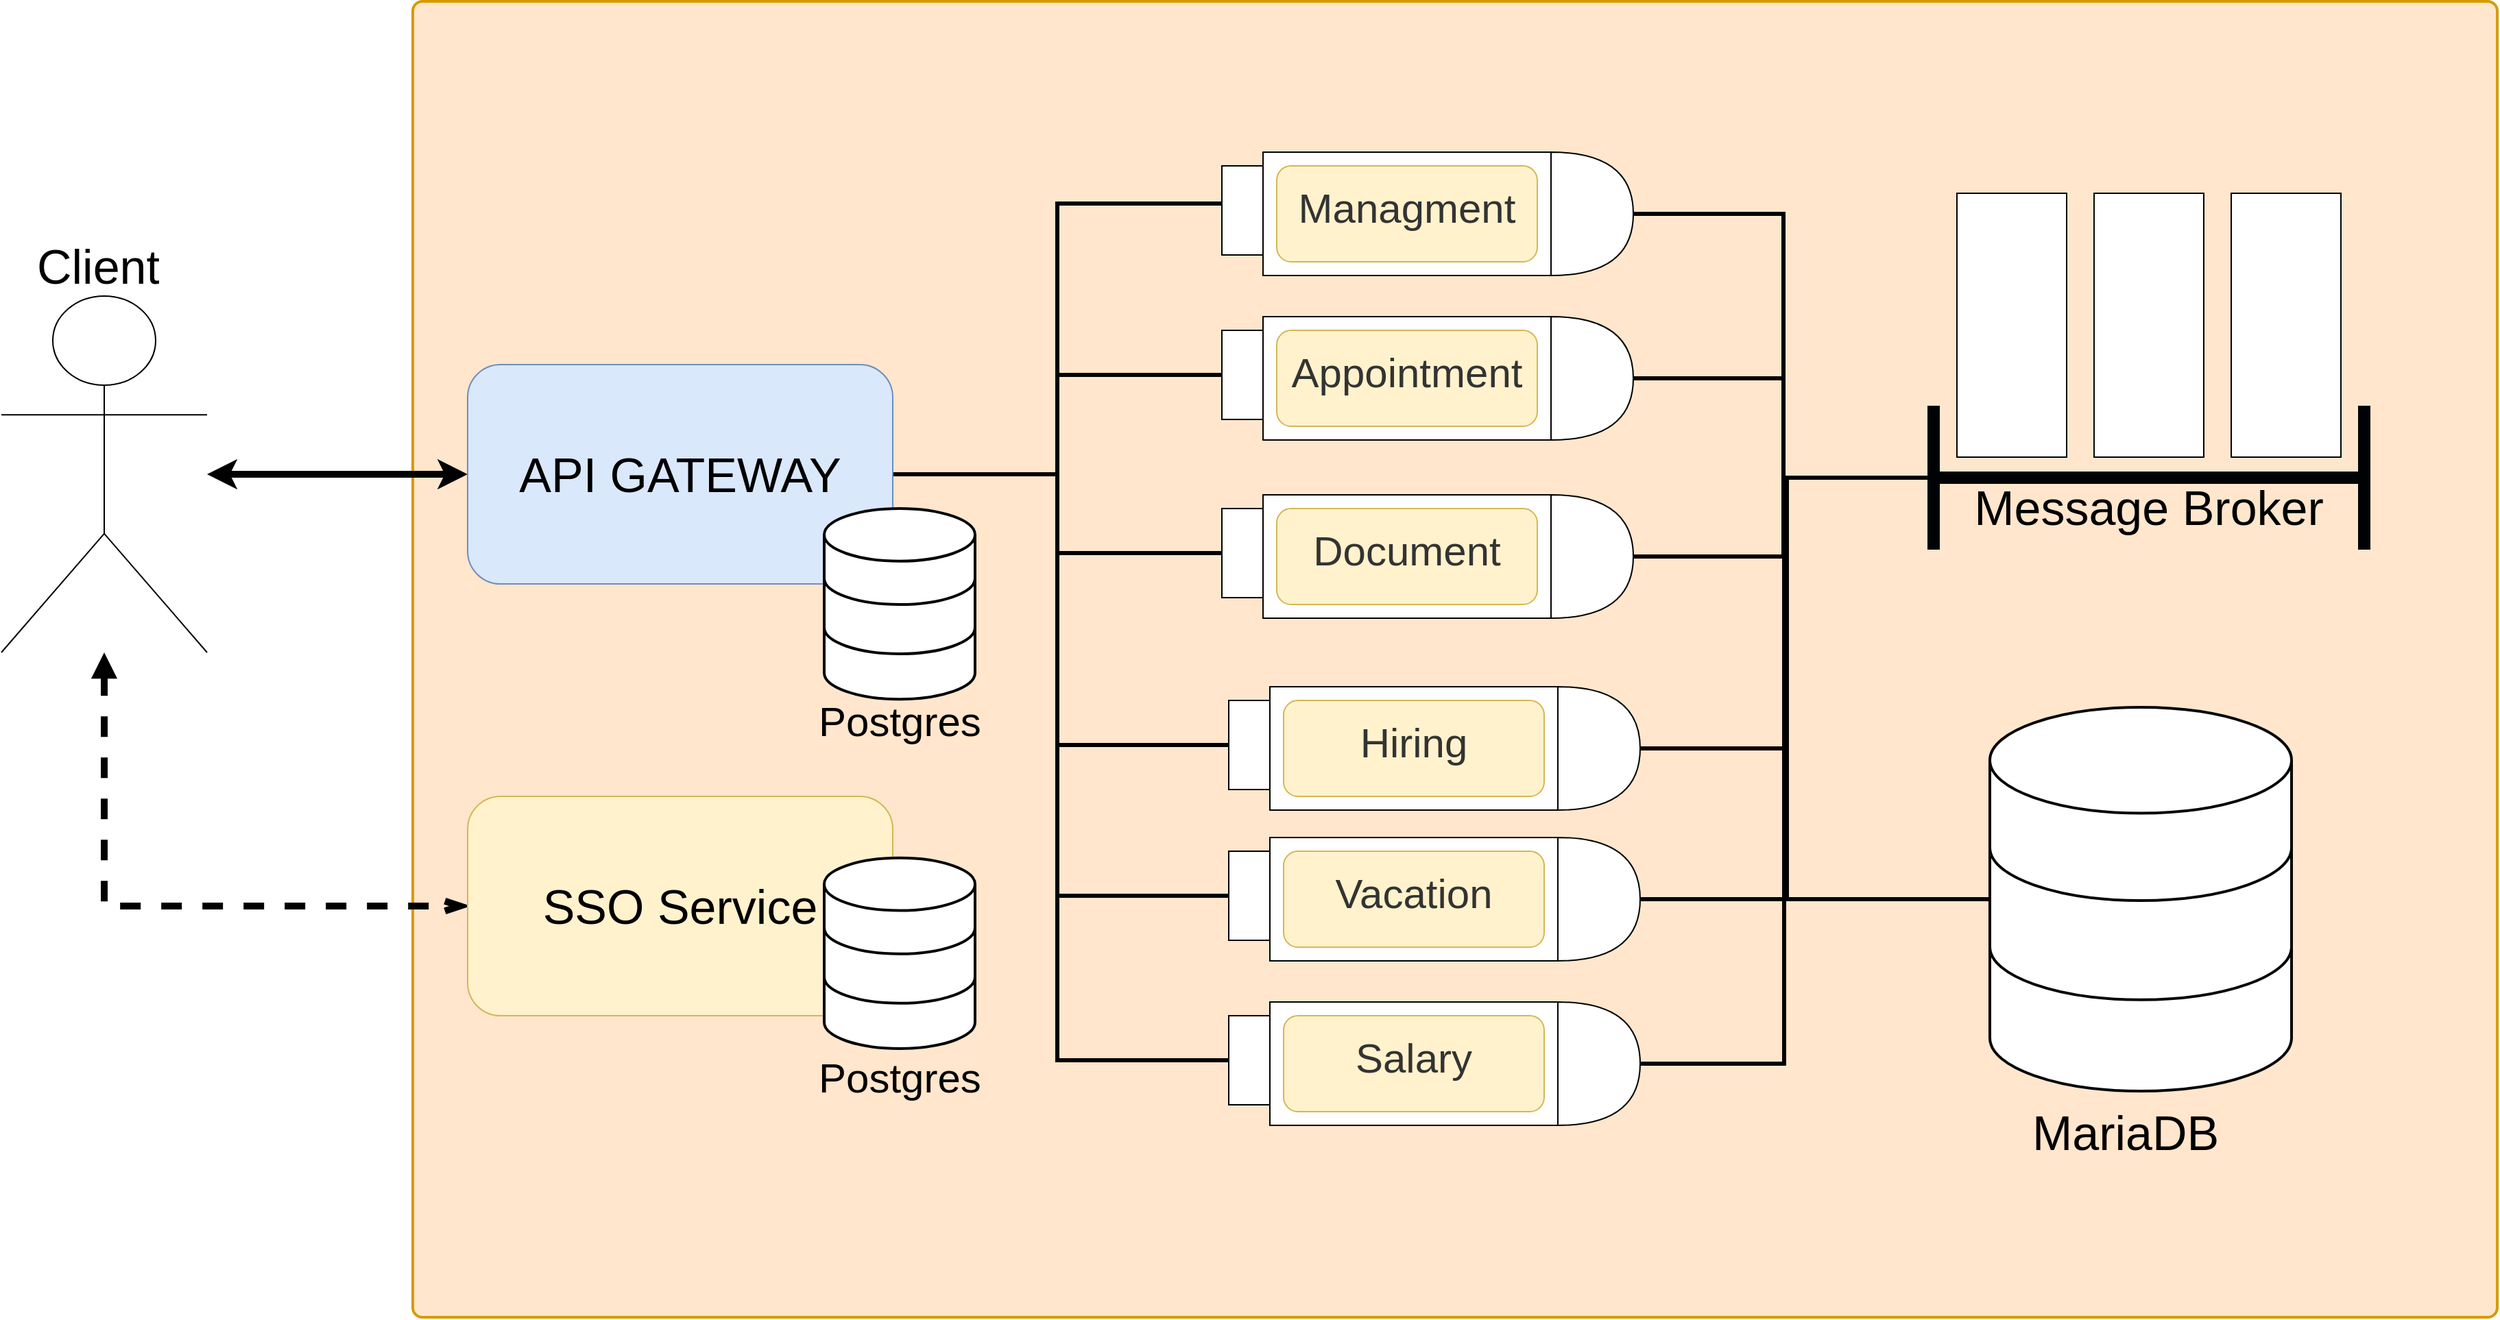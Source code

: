 <mxfile version="20.5.3" type="embed"><diagram id="cSNN79PYNdNSPv4F7xAm" name="SystemArchitecture"><mxGraphModel dx="3020" dy="1355" grid="1" gridSize="10" guides="1" tooltips="1" connect="1" arrows="1" fold="1" page="1" pageScale="1" pageWidth="827" pageHeight="1169" math="0" shadow="0"><root><mxCell id="0"/><mxCell id="1" parent="0"/><mxCell id="87" value="" style="rounded=1;whiteSpace=wrap;html=1;absoluteArcSize=1;arcSize=14;strokeWidth=2;strokeColor=#d79b00;fontSize=35;fillColor=#ffe6cc;" vertex="1" parent="1"><mxGeometry x="-470" y="50" width="1520" height="960" as="geometry"/></mxCell><mxCell id="49" style="edgeStyle=orthogonalEdgeStyle;rounded=0;orthogonalLoop=1;jettySize=auto;html=1;entryX=0;entryY=0.5;entryDx=0;entryDy=0;fontSize=35;strokeWidth=5;startArrow=classic;startFill=1;" edge="1" parent="1" source="eByOiYNADUTrQ8LfuvtY-17" target="47"><mxGeometry relative="1" as="geometry"/></mxCell><mxCell id="51" style="edgeStyle=orthogonalEdgeStyle;rounded=0;orthogonalLoop=1;jettySize=auto;html=1;entryX=0;entryY=0.5;entryDx=0;entryDy=0;strokeWidth=5;fontSize=35;dashed=1;endArrow=openThin;endFill=0;startArrow=block;startFill=1;" edge="1" parent="1" source="eByOiYNADUTrQ8LfuvtY-17" target="50"><mxGeometry relative="1" as="geometry"><Array as="points"><mxPoint x="-695" y="710"/></Array></mxGeometry></mxCell><mxCell id="eByOiYNADUTrQ8LfuvtY-17" value="" style="shape=umlActor;verticalLabelPosition=bottom;verticalAlign=top;html=1;outlineConnect=0;fontSize=29;" parent="1" vertex="1"><mxGeometry x="-770" y="265" width="150" height="260" as="geometry"/></mxCell><mxCell id="3" value="" style="rounded=0;whiteSpace=wrap;html=1;" vertex="1" parent="1"><mxGeometry x="150" y="410" width="210" height="90" as="geometry"/></mxCell><mxCell id="5" value="" style="rounded=1;whiteSpace=wrap;html=1;fillColor=#fff2cc;strokeColor=#d6b656;" vertex="1" parent="1"><mxGeometry x="160" y="420" width="190" height="70" as="geometry"/></mxCell><mxCell id="6" value="Document" style="text;strokeColor=none;fillColor=none;align=center;verticalAlign=middle;spacingLeft=4;spacingRight=4;overflow=hidden;points=[[0,0.5],[1,0.5]];portConstraint=eastwest;rotatable=0;fontSize=30;fontColor=#333333;" vertex="1" parent="1"><mxGeometry x="130" y="420" width="250" height="55" as="geometry"/></mxCell><mxCell id="7" value="" style="rounded=0;whiteSpace=wrap;html=1;" vertex="1" parent="1"><mxGeometry x="155" y="550" width="210" height="90" as="geometry"/></mxCell><mxCell id="8" value="" style="rounded=1;whiteSpace=wrap;html=1;fillColor=#fff2cc;strokeColor=#d6b656;" vertex="1" parent="1"><mxGeometry x="165" y="560" width="190" height="70" as="geometry"/></mxCell><mxCell id="9" value="Hiring" style="text;strokeColor=none;fillColor=none;align=center;verticalAlign=middle;spacingLeft=4;spacingRight=4;overflow=hidden;points=[[0,0.5],[1,0.5]];portConstraint=eastwest;rotatable=0;fontSize=30;fontColor=#333333;" vertex="1" parent="1"><mxGeometry x="135" y="560" width="250" height="55" as="geometry"/></mxCell><mxCell id="13" value="" style="rounded=0;whiteSpace=wrap;html=1;" vertex="1" parent="1"><mxGeometry x="150" y="280" width="210" height="90" as="geometry"/></mxCell><mxCell id="14" value="" style="rounded=1;whiteSpace=wrap;html=1;fillColor=#fff2cc;strokeColor=#d6b656;" vertex="1" parent="1"><mxGeometry x="160" y="290" width="190" height="70" as="geometry"/></mxCell><mxCell id="15" value="Appointment" style="text;strokeColor=none;fillColor=none;align=center;verticalAlign=middle;spacingLeft=4;spacingRight=4;overflow=hidden;points=[[0,0.5],[1,0.5]];portConstraint=eastwest;rotatable=0;fontSize=30;fontColor=#333333;" vertex="1" parent="1"><mxGeometry x="130" y="290" width="250" height="55" as="geometry"/></mxCell><mxCell id="24" value="" style="rounded=0;whiteSpace=wrap;html=1;" vertex="1" parent="1"><mxGeometry x="155" y="660" width="210" height="90" as="geometry"/></mxCell><mxCell id="25" value="" style="rounded=1;whiteSpace=wrap;html=1;fillColor=#fff2cc;strokeColor=#d6b656;" vertex="1" parent="1"><mxGeometry x="165" y="670" width="190" height="70" as="geometry"/></mxCell><mxCell id="26" value="Vacation" style="text;strokeColor=none;fillColor=none;align=center;verticalAlign=middle;spacingLeft=4;spacingRight=4;overflow=hidden;points=[[0,0.5],[1,0.5]];portConstraint=eastwest;rotatable=0;fontSize=30;fontColor=#333333;" vertex="1" parent="1"><mxGeometry x="135" y="670" width="250" height="55" as="geometry"/></mxCell><mxCell id="27" value="" style="rounded=0;whiteSpace=wrap;html=1;" vertex="1" parent="1"><mxGeometry x="155" y="780" width="210" height="90" as="geometry"/></mxCell><mxCell id="28" value="" style="rounded=1;whiteSpace=wrap;html=1;fillColor=#fff2cc;strokeColor=#d6b656;" vertex="1" parent="1"><mxGeometry x="165" y="790" width="190" height="70" as="geometry"/></mxCell><mxCell id="29" value="Salary" style="text;strokeColor=none;fillColor=none;align=center;verticalAlign=middle;spacingLeft=4;spacingRight=4;overflow=hidden;points=[[0,0.5],[1,0.5]];portConstraint=eastwest;rotatable=0;fontSize=30;fontColor=#333333;" vertex="1" parent="1"><mxGeometry x="135" y="790" width="250" height="55" as="geometry"/></mxCell><mxCell id="30" value="" style="rounded=0;whiteSpace=wrap;html=1;" vertex="1" parent="1"><mxGeometry x="150" y="160" width="210" height="90" as="geometry"/></mxCell><mxCell id="31" value="" style="rounded=1;whiteSpace=wrap;html=1;fillColor=#fff2cc;strokeColor=#d6b656;" vertex="1" parent="1"><mxGeometry x="160" y="170" width="190" height="70" as="geometry"/></mxCell><mxCell id="32" value="Managment" style="text;strokeColor=none;fillColor=none;align=center;verticalAlign=middle;spacingLeft=4;spacingRight=4;overflow=hidden;points=[[0,0.5],[1,0.5]];portConstraint=eastwest;rotatable=0;fontSize=30;fontColor=#333333;" vertex="1" parent="1"><mxGeometry x="130" y="170" width="250" height="55" as="geometry"/></mxCell><mxCell id="34" value="" style="rounded=0;whiteSpace=wrap;html=1;" vertex="1" parent="1"><mxGeometry x="120" y="290" width="30" height="65" as="geometry"/></mxCell><mxCell id="35" value="" style="rounded=0;whiteSpace=wrap;html=1;" vertex="1" parent="1"><mxGeometry x="120" y="420" width="30" height="65" as="geometry"/></mxCell><mxCell id="36" value="" style="rounded=0;whiteSpace=wrap;html=1;" vertex="1" parent="1"><mxGeometry x="125" y="560" width="30" height="65" as="geometry"/></mxCell><mxCell id="37" value="" style="rounded=0;whiteSpace=wrap;html=1;" vertex="1" parent="1"><mxGeometry x="125" y="670" width="30" height="65" as="geometry"/></mxCell><mxCell id="38" value="" style="rounded=0;whiteSpace=wrap;html=1;" vertex="1" parent="1"><mxGeometry x="125" y="790" width="30" height="65" as="geometry"/></mxCell><mxCell id="78" style="edgeStyle=orthogonalEdgeStyle;rounded=0;orthogonalLoop=1;jettySize=auto;html=1;entryX=0;entryY=0.5;entryDx=0;entryDy=0;entryPerimeter=0;strokeWidth=3;fontSize=35;startArrow=none;startFill=0;endArrow=none;endFill=0;" edge="1" parent="1" source="39" target="67"><mxGeometry relative="1" as="geometry"/></mxCell><mxCell id="39" value="" style="shape=or;whiteSpace=wrap;html=1;" vertex="1" parent="1"><mxGeometry x="360" y="160" width="60" height="90" as="geometry"/></mxCell><mxCell id="79" style="edgeStyle=orthogonalEdgeStyle;rounded=0;orthogonalLoop=1;jettySize=auto;html=1;entryX=0;entryY=0.5;entryDx=0;entryDy=0;entryPerimeter=0;strokeWidth=3;fontSize=35;startArrow=none;startFill=0;endArrow=none;endFill=0;" edge="1" parent="1" source="41" target="67"><mxGeometry relative="1" as="geometry"/></mxCell><mxCell id="41" value="" style="shape=or;whiteSpace=wrap;html=1;" vertex="1" parent="1"><mxGeometry x="360" y="280" width="60" height="90" as="geometry"/></mxCell><mxCell id="81" style="edgeStyle=orthogonalEdgeStyle;rounded=0;orthogonalLoop=1;jettySize=auto;html=1;entryX=0;entryY=0.5;entryDx=0;entryDy=0;entryPerimeter=0;strokeWidth=3;fontSize=35;startArrow=none;startFill=0;endArrow=none;endFill=0;" edge="1" parent="1" source="42" target="67"><mxGeometry relative="1" as="geometry"/></mxCell><mxCell id="42" value="" style="shape=or;whiteSpace=wrap;html=1;" vertex="1" parent="1"><mxGeometry x="360" y="410" width="60" height="90" as="geometry"/></mxCell><mxCell id="82" style="edgeStyle=orthogonalEdgeStyle;rounded=0;orthogonalLoop=1;jettySize=auto;html=1;entryX=0;entryY=0.5;entryDx=0;entryDy=0;entryPerimeter=0;strokeWidth=3;fontSize=35;startArrow=none;startFill=0;endArrow=none;endFill=0;" edge="1" parent="1" source="43" target="67"><mxGeometry relative="1" as="geometry"><Array as="points"><mxPoint x="530" y="595"/><mxPoint x="530" y="397"/></Array></mxGeometry></mxCell><mxCell id="43" value="" style="shape=or;whiteSpace=wrap;html=1;" vertex="1" parent="1"><mxGeometry x="365" y="550" width="60" height="90" as="geometry"/></mxCell><mxCell id="83" style="edgeStyle=orthogonalEdgeStyle;rounded=0;orthogonalLoop=1;jettySize=auto;html=1;entryX=0;entryY=0.5;entryDx=0;entryDy=0;entryPerimeter=0;strokeWidth=3;fontSize=35;startArrow=none;startFill=0;endArrow=none;endFill=0;" edge="1" parent="1" source="44" target="67"><mxGeometry relative="1" as="geometry"><Array as="points"><mxPoint x="532" y="705"/><mxPoint x="532" y="397"/></Array></mxGeometry></mxCell><mxCell id="44" value="" style="shape=or;whiteSpace=wrap;html=1;" vertex="1" parent="1"><mxGeometry x="365" y="660" width="60" height="90" as="geometry"/></mxCell><mxCell id="84" style="edgeStyle=orthogonalEdgeStyle;rounded=0;orthogonalLoop=1;jettySize=auto;html=1;entryX=0;entryY=0.5;entryDx=0;entryDy=0;entryPerimeter=0;strokeWidth=3;fontSize=35;startArrow=none;startFill=0;endArrow=none;endFill=0;" edge="1" parent="1" source="45" target="67"><mxGeometry relative="1" as="geometry"><Array as="points"><mxPoint x="530" y="825"/><mxPoint x="530" y="397"/></Array></mxGeometry></mxCell><mxCell id="45" value="" style="shape=or;whiteSpace=wrap;html=1;" vertex="1" parent="1"><mxGeometry x="365" y="780" width="60" height="90" as="geometry"/></mxCell><mxCell id="71" style="edgeStyle=orthogonalEdgeStyle;rounded=0;orthogonalLoop=1;jettySize=auto;html=1;entryX=0;entryY=0.5;entryDx=0;entryDy=0;strokeWidth=3;fontSize=35;startArrow=none;startFill=0;endArrow=none;endFill=0;" edge="1" parent="1" source="47" target="32"><mxGeometry relative="1" as="geometry"><Array as="points"><mxPoint y="395"/><mxPoint y="198"/></Array></mxGeometry></mxCell><mxCell id="72" style="edgeStyle=orthogonalEdgeStyle;rounded=0;orthogonalLoop=1;jettySize=auto;html=1;entryX=0;entryY=0.5;entryDx=0;entryDy=0;strokeWidth=3;fontSize=35;startArrow=none;startFill=0;endArrow=none;endFill=0;" edge="1" parent="1" source="47" target="34"><mxGeometry relative="1" as="geometry"/></mxCell><mxCell id="74" style="edgeStyle=orthogonalEdgeStyle;rounded=0;orthogonalLoop=1;jettySize=auto;html=1;entryX=0;entryY=0.5;entryDx=0;entryDy=0;strokeWidth=3;fontSize=35;startArrow=none;startFill=0;endArrow=none;endFill=0;" edge="1" parent="1" source="47" target="35"><mxGeometry relative="1" as="geometry"/></mxCell><mxCell id="75" style="edgeStyle=orthogonalEdgeStyle;rounded=0;orthogonalLoop=1;jettySize=auto;html=1;entryX=0;entryY=0.5;entryDx=0;entryDy=0;strokeWidth=3;fontSize=35;startArrow=none;startFill=0;endArrow=none;endFill=0;" edge="1" parent="1" source="47" target="36"><mxGeometry relative="1" as="geometry"><Array as="points"><mxPoint y="395"/><mxPoint y="593"/></Array></mxGeometry></mxCell><mxCell id="76" style="edgeStyle=orthogonalEdgeStyle;rounded=0;orthogonalLoop=1;jettySize=auto;html=1;entryX=0;entryY=0.5;entryDx=0;entryDy=0;strokeWidth=3;fontSize=35;startArrow=none;startFill=0;endArrow=none;endFill=0;" edge="1" parent="1" source="47" target="37"><mxGeometry relative="1" as="geometry"><Array as="points"><mxPoint y="395"/><mxPoint y="703"/></Array></mxGeometry></mxCell><mxCell id="77" style="edgeStyle=orthogonalEdgeStyle;rounded=0;orthogonalLoop=1;jettySize=auto;html=1;entryX=0;entryY=0.5;entryDx=0;entryDy=0;strokeWidth=3;fontSize=35;startArrow=none;startFill=0;endArrow=none;endFill=0;" edge="1" parent="1" source="47" target="38"><mxGeometry relative="1" as="geometry"><Array as="points"><mxPoint y="395"/><mxPoint y="823"/></Array></mxGeometry></mxCell><mxCell id="47" value="&lt;font style=&quot;font-size: 35px;&quot;&gt;API GATEWAY&lt;/font&gt;" style="rounded=1;whiteSpace=wrap;html=1;fillColor=#dae8fc;strokeColor=#6c8ebf;" vertex="1" parent="1"><mxGeometry x="-430" y="315" width="310" height="160" as="geometry"/></mxCell><mxCell id="50" value="&lt;span style=&quot;font-size: 35px;&quot;&gt;SSO Service&lt;/span&gt;" style="rounded=1;whiteSpace=wrap;html=1;fillColor=#fff2cc;strokeColor=#d6b656;" vertex="1" parent="1"><mxGeometry x="-430" y="630" width="310" height="160" as="geometry"/></mxCell><mxCell id="52" value="Client" style="text;strokeColor=none;fillColor=none;align=left;verticalAlign=middle;spacingLeft=4;spacingRight=4;overflow=hidden;points=[[0,0.5],[1,0.5]];portConstraint=eastwest;rotatable=0;whiteSpace=wrap;html=1;fontSize=35;" vertex="1" parent="1"><mxGeometry x="-750" y="210" width="130" height="65" as="geometry"/></mxCell><mxCell id="54" value="" style="html=1;verticalLabelPosition=bottom;align=center;labelBackgroundColor=#ffffff;verticalAlign=top;strokeWidth=2;strokeColor=#000305;shadow=0;dashed=0;shape=mxgraph.ios7.icons.data;fontSize=35;" vertex="1" parent="1"><mxGeometry x="-170" y="674.9" width="110" height="139.1" as="geometry"/></mxCell><mxCell id="55" value="" style="html=1;verticalLabelPosition=bottom;align=center;labelBackgroundColor=#ffffff;verticalAlign=top;strokeWidth=2;strokeColor=#000305;shadow=0;dashed=0;shape=mxgraph.ios7.icons.data;fontSize=35;" vertex="1" parent="1"><mxGeometry x="-170" y="420" width="110" height="139.1" as="geometry"/></mxCell><mxCell id="86" style="edgeStyle=orthogonalEdgeStyle;rounded=0;orthogonalLoop=1;jettySize=auto;html=1;strokeWidth=3;fontSize=35;startArrow=none;startFill=0;endArrow=none;endFill=0;" edge="1" parent="1" source="57"><mxGeometry relative="1" as="geometry"><mxPoint x="530" y="705" as="targetPoint"/></mxGeometry></mxCell><mxCell id="57" value="" style="html=1;verticalLabelPosition=bottom;align=center;labelBackgroundColor=#ffffff;verticalAlign=top;strokeWidth=2;strokeColor=#000305;shadow=0;dashed=0;shape=mxgraph.ios7.icons.data;fontSize=35;" vertex="1" parent="1"><mxGeometry x="680" y="565" width="220" height="280" as="geometry"/></mxCell><mxCell id="59" value="" style="rounded=0;whiteSpace=wrap;html=1;strokeColor=#000305;fontSize=35;" vertex="1" parent="1"><mxGeometry x="756" y="190" width="80" height="192.5" as="geometry"/></mxCell><mxCell id="62" value="" style="rounded=0;whiteSpace=wrap;html=1;strokeColor=#000305;fontSize=35;" vertex="1" parent="1"><mxGeometry x="656" y="190" width="80" height="192.5" as="geometry"/></mxCell><mxCell id="65" value="" style="rounded=0;whiteSpace=wrap;html=1;strokeColor=#000305;fontSize=35;" vertex="1" parent="1"><mxGeometry x="856" y="190" width="80" height="192.5" as="geometry"/></mxCell><mxCell id="67" value="&lt;br&gt;Message Broker" style="shape=crossbar;whiteSpace=wrap;html=1;rounded=1;strokeColor=#000305;fontSize=35;strokeWidth=9;" vertex="1" parent="1"><mxGeometry x="639" y="345" width="314" height="105" as="geometry"/></mxCell><mxCell id="33" value="" style="rounded=0;whiteSpace=wrap;html=1;" vertex="1" parent="1"><mxGeometry x="120" y="170" width="30" height="65" as="geometry"/></mxCell><mxCell id="91" value="&lt;font style=&quot;font-size: 30px;&quot;&gt;Postgres&lt;/font&gt;" style="text;strokeColor=none;fillColor=none;align=left;verticalAlign=middle;spacingLeft=4;spacingRight=4;overflow=hidden;points=[[0,0.5],[1,0.5]];portConstraint=eastwest;rotatable=0;whiteSpace=wrap;html=1;fontSize=35;" vertex="1" parent="1"><mxGeometry x="-180" y="540" width="130" height="65" as="geometry"/></mxCell><mxCell id="92" value="&lt;font style=&quot;font-size: 30px;&quot;&gt;Postgres&lt;/font&gt;" style="text;strokeColor=none;fillColor=none;align=left;verticalAlign=middle;spacingLeft=4;spacingRight=4;overflow=hidden;points=[[0,0.5],[1,0.5]];portConstraint=eastwest;rotatable=0;whiteSpace=wrap;html=1;fontSize=35;" vertex="1" parent="1"><mxGeometry x="-180" y="800" width="130" height="65" as="geometry"/></mxCell><mxCell id="93" value="&lt;font style=&quot;font-size: 35px;&quot;&gt;MariaDB&lt;/font&gt;" style="text;strokeColor=none;fillColor=none;align=left;verticalAlign=middle;spacingLeft=4;spacingRight=4;overflow=hidden;points=[[0,0.5],[1,0.5]];portConstraint=eastwest;rotatable=0;whiteSpace=wrap;html=1;fontSize=35;" vertex="1" parent="1"><mxGeometry x="705" y="830" width="170" height="90" as="geometry"/></mxCell><mxCell id="96" value="" style="shape=image;verticalLabelPosition=bottom;labelBackgroundColor=default;verticalAlign=top;aspect=fixed;imageAspect=0;image=https://cdn-icons-png.flaticon.com/512/919/919853.png;" vertex="1" parent="1"><mxGeometry x="-459" y="63" width="218" height="218" as="geometry"/></mxCell></root></mxGraphModel></diagram></mxfile>